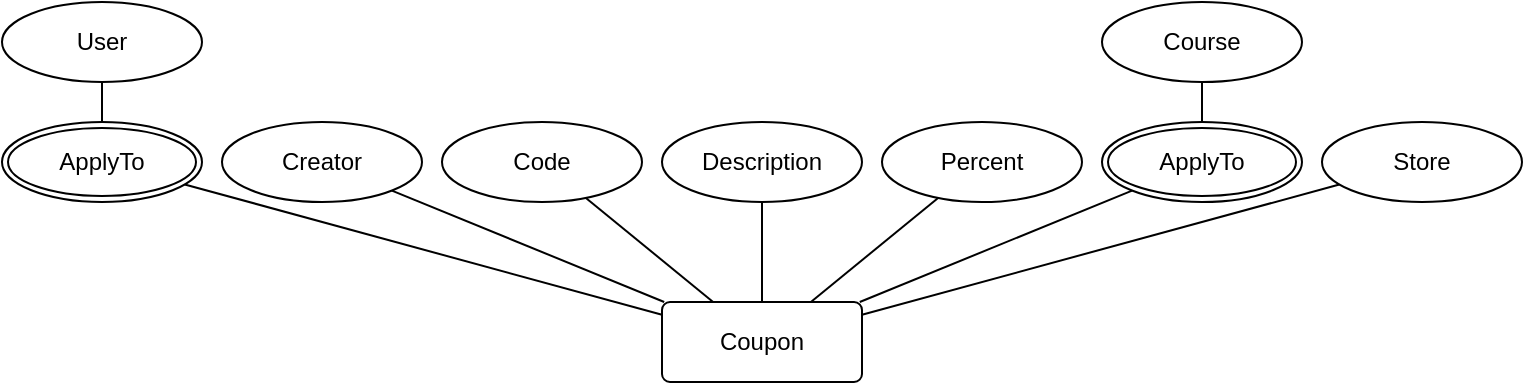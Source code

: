 <mxfile version="24.7.17">
  <diagram name="Page-1" id="iozuQyMMT_tBnMJjwS88">
    <mxGraphModel dx="1102" dy="570" grid="1" gridSize="10" guides="1" tooltips="1" connect="1" arrows="1" fold="1" page="1" pageScale="1" pageWidth="850" pageHeight="1100" math="0" shadow="0">
      <root>
        <mxCell id="0" />
        <mxCell id="1" parent="0" />
        <mxCell id="RzB1dffC1OvaMkXIdTuQ-1" value="Coupon" style="rounded=1;arcSize=10;whiteSpace=wrap;html=1;align=center;" parent="1" vertex="1">
          <mxGeometry x="400" y="350" width="100" height="40" as="geometry" />
        </mxCell>
        <mxCell id="RzB1dffC1OvaMkXIdTuQ-2" value="Creator" style="ellipse;whiteSpace=wrap;html=1;align=center;" parent="1" vertex="1">
          <mxGeometry x="180" y="260" width="100" height="40" as="geometry" />
        </mxCell>
        <mxCell id="RzB1dffC1OvaMkXIdTuQ-3" value="Code" style="ellipse;whiteSpace=wrap;html=1;align=center;" parent="1" vertex="1">
          <mxGeometry x="290" y="260" width="100" height="40" as="geometry" />
        </mxCell>
        <mxCell id="RzB1dffC1OvaMkXIdTuQ-4" value="Description" style="ellipse;whiteSpace=wrap;html=1;align=center;" parent="1" vertex="1">
          <mxGeometry x="400" y="260" width="100" height="40" as="geometry" />
        </mxCell>
        <mxCell id="RzB1dffC1OvaMkXIdTuQ-5" value="Percent" style="ellipse;whiteSpace=wrap;html=1;align=center;" parent="1" vertex="1">
          <mxGeometry x="510" y="260" width="100" height="40" as="geometry" />
        </mxCell>
        <mxCell id="RzB1dffC1OvaMkXIdTuQ-7" value="ApplyTo" style="ellipse;shape=doubleEllipse;margin=3;whiteSpace=wrap;html=1;align=center;" parent="1" vertex="1">
          <mxGeometry x="70" y="260" width="100" height="40" as="geometry" />
        </mxCell>
        <mxCell id="RzB1dffC1OvaMkXIdTuQ-8" value="ApplyTo" style="ellipse;shape=doubleEllipse;margin=3;whiteSpace=wrap;html=1;align=center;" parent="1" vertex="1">
          <mxGeometry x="620" y="260" width="100" height="40" as="geometry" />
        </mxCell>
        <mxCell id="RzB1dffC1OvaMkXIdTuQ-9" value="" style="endArrow=none;html=1;rounded=0;" parent="1" source="RzB1dffC1OvaMkXIdTuQ-7" target="RzB1dffC1OvaMkXIdTuQ-1" edge="1">
          <mxGeometry relative="1" as="geometry">
            <mxPoint x="180" y="430" as="sourcePoint" />
            <mxPoint x="340" y="430" as="targetPoint" />
          </mxGeometry>
        </mxCell>
        <mxCell id="RzB1dffC1OvaMkXIdTuQ-10" value="" style="endArrow=none;html=1;rounded=0;" parent="1" source="RzB1dffC1OvaMkXIdTuQ-2" target="RzB1dffC1OvaMkXIdTuQ-1" edge="1">
          <mxGeometry relative="1" as="geometry">
            <mxPoint x="171" y="301" as="sourcePoint" />
            <mxPoint x="410" y="366" as="targetPoint" />
          </mxGeometry>
        </mxCell>
        <mxCell id="RzB1dffC1OvaMkXIdTuQ-11" value="" style="endArrow=none;html=1;rounded=0;" parent="1" source="RzB1dffC1OvaMkXIdTuQ-3" target="RzB1dffC1OvaMkXIdTuQ-1" edge="1">
          <mxGeometry relative="1" as="geometry">
            <mxPoint x="275" y="304" as="sourcePoint" />
            <mxPoint x="411" y="360" as="targetPoint" />
          </mxGeometry>
        </mxCell>
        <mxCell id="RzB1dffC1OvaMkXIdTuQ-12" value="" style="endArrow=none;html=1;rounded=0;" parent="1" source="RzB1dffC1OvaMkXIdTuQ-4" target="RzB1dffC1OvaMkXIdTuQ-1" edge="1">
          <mxGeometry relative="1" as="geometry">
            <mxPoint x="372" y="308" as="sourcePoint" />
            <mxPoint x="436" y="360" as="targetPoint" />
          </mxGeometry>
        </mxCell>
        <mxCell id="RzB1dffC1OvaMkXIdTuQ-13" value="" style="endArrow=none;html=1;rounded=0;" parent="1" source="RzB1dffC1OvaMkXIdTuQ-5" target="RzB1dffC1OvaMkXIdTuQ-1" edge="1">
          <mxGeometry relative="1" as="geometry">
            <mxPoint x="460" y="310" as="sourcePoint" />
            <mxPoint x="460" y="360" as="targetPoint" />
          </mxGeometry>
        </mxCell>
        <mxCell id="RzB1dffC1OvaMkXIdTuQ-14" value="" style="endArrow=none;html=1;rounded=0;" parent="1" source="RzB1dffC1OvaMkXIdTuQ-8" target="RzB1dffC1OvaMkXIdTuQ-1" edge="1">
          <mxGeometry relative="1" as="geometry">
            <mxPoint x="548" y="308" as="sourcePoint" />
            <mxPoint x="484" y="360" as="targetPoint" />
          </mxGeometry>
        </mxCell>
        <mxCell id="0sCcLaY_lqjpx9CGjkN3-1" value="User" style="ellipse;whiteSpace=wrap;html=1;align=center;" parent="1" vertex="1">
          <mxGeometry x="70" y="200" width="100" height="40" as="geometry" />
        </mxCell>
        <mxCell id="0sCcLaY_lqjpx9CGjkN3-2" value="" style="endArrow=none;html=1;rounded=0;" parent="1" source="0sCcLaY_lqjpx9CGjkN3-1" target="RzB1dffC1OvaMkXIdTuQ-7" edge="1">
          <mxGeometry relative="1" as="geometry">
            <mxPoint x="40" y="340" as="sourcePoint" />
            <mxPoint x="200" y="340" as="targetPoint" />
          </mxGeometry>
        </mxCell>
        <mxCell id="0sCcLaY_lqjpx9CGjkN3-3" value="Course" style="ellipse;whiteSpace=wrap;html=1;align=center;" parent="1" vertex="1">
          <mxGeometry x="620" y="200" width="100" height="40" as="geometry" />
        </mxCell>
        <mxCell id="0sCcLaY_lqjpx9CGjkN3-4" value="" style="endArrow=none;html=1;rounded=0;" parent="1" source="RzB1dffC1OvaMkXIdTuQ-8" target="0sCcLaY_lqjpx9CGjkN3-3" edge="1">
          <mxGeometry relative="1" as="geometry">
            <mxPoint x="640" y="360" as="sourcePoint" />
            <mxPoint x="800" y="360" as="targetPoint" />
          </mxGeometry>
        </mxCell>
        <mxCell id="lgvY3Zrcx3YX1tzFCQoK-1" value="Store" style="ellipse;whiteSpace=wrap;html=1;align=center;" vertex="1" parent="1">
          <mxGeometry x="730" y="260" width="100" height="40" as="geometry" />
        </mxCell>
        <mxCell id="lgvY3Zrcx3YX1tzFCQoK-2" value="" style="endArrow=none;html=1;rounded=0;" edge="1" parent="1" source="RzB1dffC1OvaMkXIdTuQ-1" target="lgvY3Zrcx3YX1tzFCQoK-1">
          <mxGeometry width="50" height="50" relative="1" as="geometry">
            <mxPoint x="80" y="430" as="sourcePoint" />
            <mxPoint x="130" y="380" as="targetPoint" />
          </mxGeometry>
        </mxCell>
      </root>
    </mxGraphModel>
  </diagram>
</mxfile>

